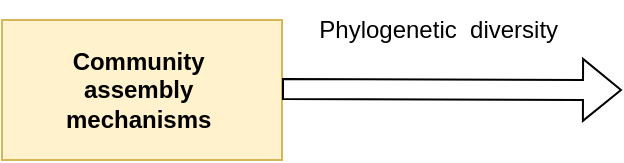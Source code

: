 <mxfile version="24.4.10" type="github">
  <diagram name="第 1 页" id="S0JFZ3FHSv7DLd90_BiI">
    <mxGraphModel dx="832" dy="485" grid="1" gridSize="10" guides="1" tooltips="1" connect="1" arrows="1" fold="1" page="1" pageScale="1" pageWidth="827" pageHeight="1169" math="0" shadow="0">
      <root>
        <mxCell id="0" />
        <mxCell id="1" parent="0" />
        <mxCell id="zHijuhk2n1MzG7dnHHHc-1" value="&lt;b&gt;Community&amp;nbsp;&lt;/b&gt;&lt;div&gt;&lt;b&gt;assembly&amp;nbsp;&lt;/b&gt;&lt;div&gt;&lt;b&gt;mechanisms&amp;nbsp;&lt;/b&gt;&lt;/div&gt;&lt;/div&gt;" style="rounded=0;whiteSpace=wrap;html=1;fillColor=#fff2cc;strokeColor=#d6b656;" vertex="1" parent="1">
          <mxGeometry x="30" y="230" width="140" height="70" as="geometry" />
        </mxCell>
        <mxCell id="zHijuhk2n1MzG7dnHHHc-2" value="" style="shape=flexArrow;endArrow=classic;html=1;rounded=0;" edge="1" parent="1">
          <mxGeometry width="50" height="50" relative="1" as="geometry">
            <mxPoint x="170" y="264.5" as="sourcePoint" />
            <mxPoint x="340" y="265" as="targetPoint" />
          </mxGeometry>
        </mxCell>
        <mxCell id="zHijuhk2n1MzG7dnHHHc-3" value="Phylogenetic&amp;nbsp;&amp;nbsp;diversity&amp;nbsp;" style="text;html=1;align=center;verticalAlign=middle;whiteSpace=wrap;rounded=0;" vertex="1" parent="1">
          <mxGeometry x="200" y="220" width="100" height="30" as="geometry" />
        </mxCell>
      </root>
    </mxGraphModel>
  </diagram>
</mxfile>
